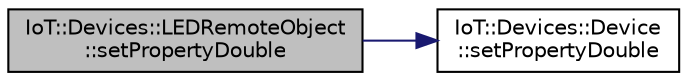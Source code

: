 digraph "IoT::Devices::LEDRemoteObject::setPropertyDouble"
{
 // LATEX_PDF_SIZE
  edge [fontname="Helvetica",fontsize="10",labelfontname="Helvetica",labelfontsize="10"];
  node [fontname="Helvetica",fontsize="10",shape=record];
  rankdir="LR";
  Node1 [label="IoT::Devices::LEDRemoteObject\l::setPropertyDouble",height=0.2,width=0.4,color="black", fillcolor="grey75", style="filled", fontcolor="black",tooltip=" "];
  Node1 -> Node2 [color="midnightblue",fontsize="10",style="solid"];
  Node2 [label="IoT::Devices::Device\l::setPropertyDouble",height=0.2,width=0.4,color="black", fillcolor="white", style="filled",URL="$classIoT_1_1Devices_1_1Device.html#a88bf225df1b50edff3b885590de201c6",tooltip=" "];
}

